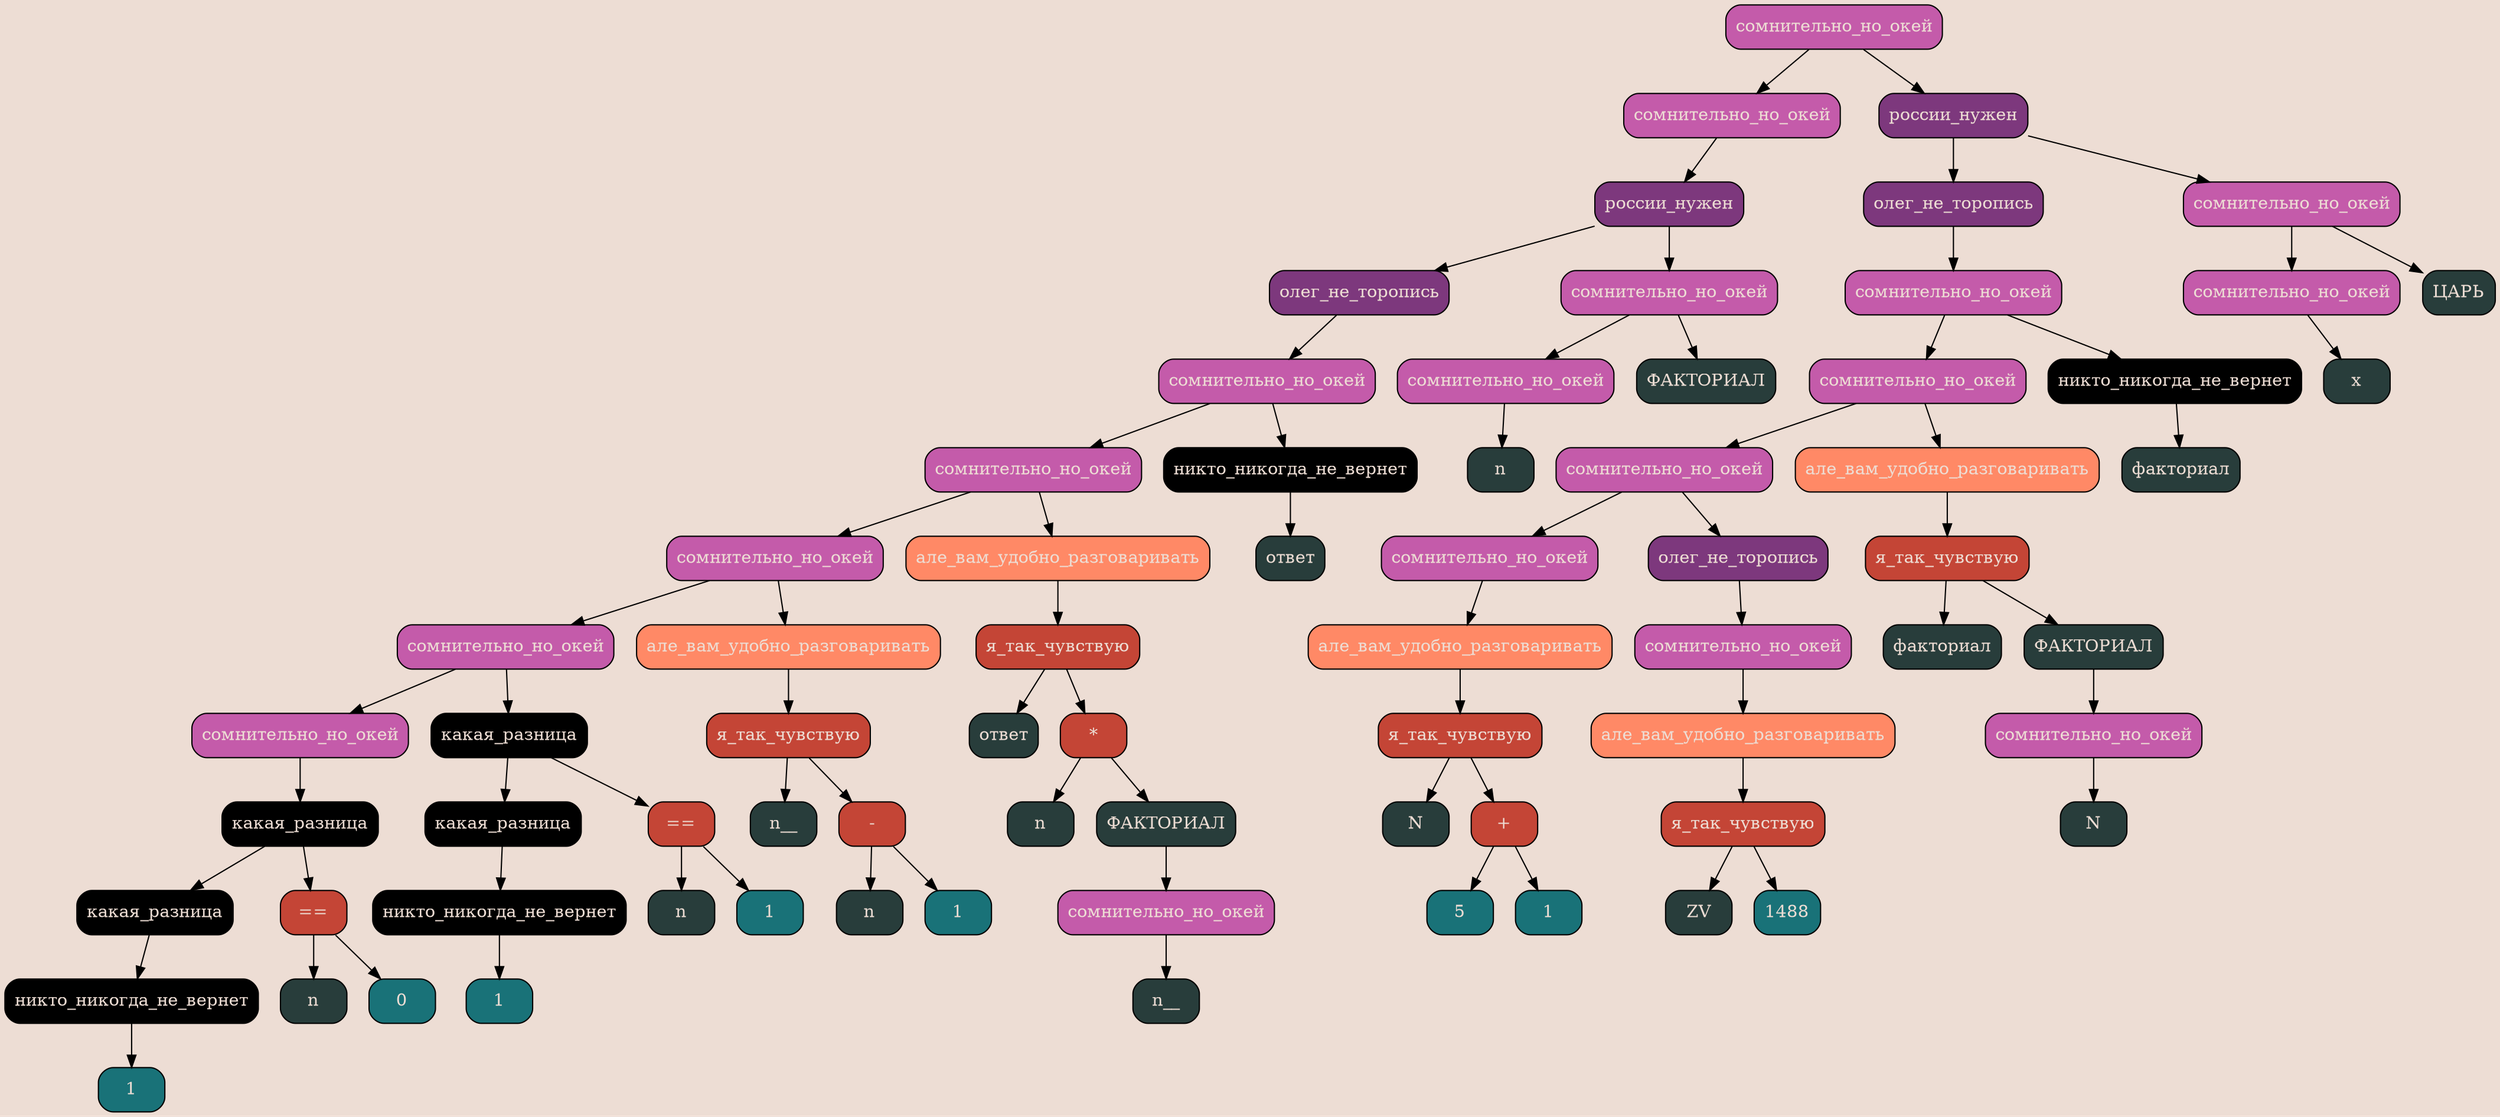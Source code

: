 digraph TREE {
bgcolor ="#EDDDD4"
	node_1656329069 [style = "filled, rounded", shape = rectangle, label = "сомнительно_но_окей", fillcolor = "#C45BAA", fontcolor = "#EDDDD4"];
	node_461268193 [style = "filled, rounded", shape = rectangle, label = "сомнительно_но_окей", fillcolor = "#C45BAA", fontcolor = "#EDDDD4"];
	node_900215826 [style = "filled, rounded", shape = rectangle, label = "россии_нужен", fillcolor = "#7D387D", fontcolor = "#EDDDD4"];
	node_1914282256 [style = "filled, rounded", shape = rectangle, label = "олег_не_торопись", fillcolor = "#7D387D", fontcolor = "#EDDDD4"];
	node_2013835758 [style = "filled, rounded", shape = rectangle, label = "сомнительно_но_окей", fillcolor = "#C45BAA", fontcolor = "#EDDDD4"];
	node_77690573 [style = "filled, rounded", shape = rectangle, label = "сомнительно_но_окей", fillcolor = "#C45BAA", fontcolor = "#EDDDD4"];
	node_247428685 [style = "filled, rounded", shape = rectangle, label = "сомнительно_но_окей", fillcolor = "#C45BAA", fontcolor = "#EDDDD4"];
	node_1332026841 [style = "filled, rounded", shape = rectangle, label = "сомнительно_но_окей", fillcolor = "#C45BAA", fontcolor = "#EDDDD4"];
	node_822390297 [style = "filled, rounded", shape = rectangle, label = "сомнительно_но_окей", fillcolor = "#C45BAA", fontcolor = "#EDDDD4"];
	node_1911545444 [style = "filled, rounded", shape = rectangle, label = "какая_разница", fillcolor = "#000000", fontcolor = "#EDDDD4"];
	node_1236640886 [style = "filled, rounded", shape = rectangle, label = "какая_разница", fillcolor = "#000000", fontcolor = "#EDDDD4"];
	node_1217063973 [style = "filled, rounded", shape = rectangle, label = "никто_никогда_не_вернет", fillcolor = "#000000", fontcolor = "#EDDDD4"];
	node_1037079996 [style = "filled, rounded", shape = rectangle, label = "1", fillcolor = "#197278", fontcolor = "#EDDDD4"];
	node_1217063973 -> node_1037079996;
	node_1236640886 -> node_1217063973;
	node_397378600 [style = "filled, rounded", shape = rectangle, label = "==", fillcolor = "#C44536", fontcolor = "#EDDDD4"];
	node_1518349952 [style = "filled, rounded", shape = rectangle, label = "n", fillcolor = "#283D3B", fontcolor = "#EDDDD4"];
	node_627936833 [style = "filled, rounded", shape = rectangle, label = "0", fillcolor = "#197278", fontcolor = "#EDDDD4"];
	node_397378600 -> node_1518349952;
	node_397378600 -> node_627936833;
	node_1911545444 -> node_1236640886;
	node_1911545444 -> node_397378600;
	node_822390297 -> node_1911545444;
	node_1452123563 [style = "filled, rounded", shape = rectangle, label = "какая_разница", fillcolor = "#000000", fontcolor = "#EDDDD4"];
	node_290364231 [style = "filled, rounded", shape = rectangle, label = "какая_разница", fillcolor = "#000000", fontcolor = "#EDDDD4"];
	node_1985028076 [style = "filled, rounded", shape = rectangle, label = "никто_никогда_не_вернет", fillcolor = "#000000", fontcolor = "#EDDDD4"];
	node_2088556368 [style = "filled, rounded", shape = rectangle, label = "1", fillcolor = "#197278", fontcolor = "#EDDDD4"];
	node_1985028076 -> node_2088556368;
	node_290364231 -> node_1985028076;
	node_1249002793 [style = "filled, rounded", shape = rectangle, label = "==", fillcolor = "#C44536", fontcolor = "#EDDDD4"];
	node_108827545 [style = "filled, rounded", shape = rectangle, label = "n", fillcolor = "#283D3B", fontcolor = "#EDDDD4"];
	node_1896682585 [style = "filled, rounded", shape = rectangle, label = "1", fillcolor = "#197278", fontcolor = "#EDDDD4"];
	node_1249002793 -> node_108827545;
	node_1249002793 -> node_1896682585;
	node_1452123563 -> node_290364231;
	node_1452123563 -> node_1249002793;
	node_1332026841 -> node_822390297;
	node_1332026841 -> node_1452123563;
	node_486420169 [style = "filled, rounded", shape = rectangle, label = "але_вам_удобно_разговаривать", fillcolor = "#FF8966", fontcolor = "#EDDDD4"];
	node_587959637 [style = "filled, rounded", shape = rectangle, label = "я_так_чувствую", fillcolor = "#C44536", fontcolor = "#EDDDD4"];
	node_1266076148 [style = "filled, rounded", shape = rectangle, label = "n__", fillcolor = "#283D3B", fontcolor = "#EDDDD4"];
	node_1414790893 [style = "filled, rounded", shape = rectangle, label = "-", fillcolor = "#C44536", fontcolor = "#EDDDD4"];
	node_261724600 [style = "filled, rounded", shape = rectangle, label = "n", fillcolor = "#283D3B", fontcolor = "#EDDDD4"];
	node_1349215934 [style = "filled, rounded", shape = rectangle, label = "1", fillcolor = "#197278", fontcolor = "#EDDDD4"];
	node_1414790893 -> node_261724600;
	node_1414790893 -> node_1349215934;
	node_587959637 -> node_1266076148;
	node_587959637 -> node_1414790893;
	node_486420169 -> node_587959637;
	node_247428685 -> node_1332026841;
	node_247428685 -> node_486420169;
	node_1151969084 [style = "filled, rounded", shape = rectangle, label = "але_вам_удобно_разговаривать", fillcolor = "#FF8966", fontcolor = "#EDDDD4"];
	node_267550859 [style = "filled, rounded", shape = rectangle, label = "я_так_чувствую", fillcolor = "#C44536", fontcolor = "#EDDDD4"];
	node_858061356 [style = "filled, rounded", shape = rectangle, label = "ответ", fillcolor = "#283D3B", fontcolor = "#EDDDD4"];
	node_1613237277 [style = "filled, rounded", shape = rectangle, label = "*", fillcolor = "#C44536", fontcolor = "#EDDDD4"];
	node_1167766685 [style = "filled, rounded", shape = rectangle, label = "n", fillcolor = "#283D3B", fontcolor = "#EDDDD4"];
	node_624859964 [style = "filled, rounded", shape = rectangle, label = "ФАКТОРИАЛ", fillcolor = "#283D3B", fontcolor = "#EDDDD4"];
	node_1479589387 [style = "filled, rounded", shape = rectangle, label = "сомнительно_но_окей", fillcolor = "#C45BAA", fontcolor = "#EDDDD4"];
	node_1245457259 [style = "filled, rounded", shape = rectangle, label = "n__", fillcolor = "#283D3B", fontcolor = "#EDDDD4"];
	node_1479589387 -> node_1245457259;
	node_624859964 -> node_1479589387;
	node_1613237277 -> node_1167766685;
	node_1613237277 -> node_624859964;
	node_267550859 -> node_858061356;
	node_267550859 -> node_1613237277;
	node_1151969084 -> node_267550859;
	node_77690573 -> node_247428685;
	node_77690573 -> node_1151969084;
	node_872288649 [style = "filled, rounded", shape = rectangle, label = "никто_никогда_не_вернет", fillcolor = "#000000", fontcolor = "#EDDDD4"];
	node_664132581 [style = "filled, rounded", shape = rectangle, label = "ответ", fillcolor = "#283D3B", fontcolor = "#EDDDD4"];
	node_872288649 -> node_664132581;
	node_2013835758 -> node_77690573;
	node_2013835758 -> node_872288649;
	node_1914282256 -> node_2013835758;
	node_2067847556 [style = "filled, rounded", shape = rectangle, label = "сомнительно_но_окей", fillcolor = "#C45BAA", fontcolor = "#EDDDD4"];
	node_636350446 [style = "filled, rounded", shape = rectangle, label = "сомнительно_но_окей", fillcolor = "#C45BAA", fontcolor = "#EDDDD4"];
	node_1900773467 [style = "filled, rounded", shape = rectangle, label = "n", fillcolor = "#283D3B", fontcolor = "#EDDDD4"];
	node_636350446 -> node_1900773467;
	node_1137427882 [style = "filled, rounded", shape = rectangle, label = "ФАКТОРИАЛ", fillcolor = "#283D3B", fontcolor = "#EDDDD4"];
	node_2067847556 -> node_636350446;
	node_2067847556 -> node_1137427882;
	node_900215826 -> node_1914282256;
	node_900215826 -> node_2067847556;
	node_461268193 -> node_900215826;
	node_1673430442 [style = "filled, rounded", shape = rectangle, label = "россии_нужен", fillcolor = "#7D387D", fontcolor = "#EDDDD4"];
	node_150668419 [style = "filled, rounded", shape = rectangle, label = "олег_не_торопись", fillcolor = "#7D387D", fontcolor = "#EDDDD4"];
	node_508294186 [style = "filled, rounded", shape = rectangle, label = "сомнительно_но_окей", fillcolor = "#C45BAA", fontcolor = "#EDDDD4"];
	node_153883627 [style = "filled, rounded", shape = rectangle, label = "сомнительно_но_окей", fillcolor = "#C45BAA", fontcolor = "#EDDDD4"];
	node_1602791982 [style = "filled, rounded", shape = rectangle, label = "сомнительно_но_окей", fillcolor = "#C45BAA", fontcolor = "#EDDDD4"];
	node_798658417 [style = "filled, rounded", shape = rectangle, label = "сомнительно_но_окей", fillcolor = "#C45BAA", fontcolor = "#EDDDD4"];
	node_2138911704 [style = "filled, rounded", shape = rectangle, label = "але_вам_удобно_разговаривать", fillcolor = "#FF8966", fontcolor = "#EDDDD4"];
	node_1543864702 [style = "filled, rounded", shape = rectangle, label = "я_так_чувствую", fillcolor = "#C44536", fontcolor = "#EDDDD4"];
	node_2047661210 [style = "filled, rounded", shape = rectangle, label = "N", fillcolor = "#283D3B", fontcolor = "#EDDDD4"];
	node_100255601 [style = "filled, rounded", shape = rectangle, label = "+", fillcolor = "#C44536", fontcolor = "#EDDDD4"];
	node_1293063639 [style = "filled, rounded", shape = rectangle, label = "5", fillcolor = "#197278", fontcolor = "#EDDDD4"];
	node_386597732 [style = "filled, rounded", shape = rectangle, label = "1", fillcolor = "#197278", fontcolor = "#EDDDD4"];
	node_100255601 -> node_1293063639;
	node_100255601 -> node_386597732;
	node_1543864702 -> node_2047661210;
	node_1543864702 -> node_100255601;
	node_2138911704 -> node_1543864702;
	node_798658417 -> node_2138911704;
	node_688215238 [style = "filled, rounded", shape = rectangle, label = "олег_не_торопись", fillcolor = "#7D387D", fontcolor = "#EDDDD4"];
	node_411656139 [style = "filled, rounded", shape = rectangle, label = "сомнительно_но_окей", fillcolor = "#C45BAA", fontcolor = "#EDDDD4"];
	node_1801388625 [style = "filled, rounded", shape = rectangle, label = "але_вам_удобно_разговаривать", fillcolor = "#FF8966", fontcolor = "#EDDDD4"];
	node_949939838 [style = "filled, rounded", shape = rectangle, label = "я_так_чувствую", fillcolor = "#C44536", fontcolor = "#EDDDD4"];
	node_1760872074 [style = "filled, rounded", shape = rectangle, label = "ZV", fillcolor = "#283D3B", fontcolor = "#EDDDD4"];
	node_805874061 [style = "filled, rounded", shape = rectangle, label = "1488", fillcolor = "#197278", fontcolor = "#EDDDD4"];
	node_949939838 -> node_1760872074;
	node_949939838 -> node_805874061;
	node_1801388625 -> node_949939838;
	node_411656139 -> node_1801388625;
	node_688215238 -> node_411656139;
	node_1602791982 -> node_798658417;
	node_1602791982 -> node_688215238;
	node_1217490697 [style = "filled, rounded", shape = rectangle, label = "але_вам_удобно_разговаривать", fillcolor = "#FF8966", fontcolor = "#EDDDD4"];
	node_471449782 [style = "filled, rounded", shape = rectangle, label = "я_так_чувствую", fillcolor = "#C44536", fontcolor = "#EDDDD4"];
	node_271627690 [style = "filled, rounded", shape = rectangle, label = "факториал", fillcolor = "#283D3B", fontcolor = "#EDDDD4"];
	node_237773735 [style = "filled, rounded", shape = rectangle, label = "ФАКТОРИАЛ", fillcolor = "#283D3B", fontcolor = "#EDDDD4"];
	node_1096309746 [style = "filled, rounded", shape = rectangle, label = "сомнительно_но_окей", fillcolor = "#C45BAA", fontcolor = "#EDDDD4"];
	node_1751217078 [style = "filled, rounded", shape = rectangle, label = "N", fillcolor = "#283D3B", fontcolor = "#EDDDD4"];
	node_1096309746 -> node_1751217078;
	node_237773735 -> node_1096309746;
	node_471449782 -> node_271627690;
	node_471449782 -> node_237773735;
	node_1217490697 -> node_471449782;
	node_153883627 -> node_1602791982;
	node_153883627 -> node_1217490697;
	node_1483230994 [style = "filled, rounded", shape = rectangle, label = "никто_никогда_не_вернет", fillcolor = "#000000", fontcolor = "#EDDDD4"];
	node_1968598395 [style = "filled, rounded", shape = rectangle, label = "факториал", fillcolor = "#283D3B", fontcolor = "#EDDDD4"];
	node_1483230994 -> node_1968598395;
	node_508294186 -> node_153883627;
	node_508294186 -> node_1483230994;
	node_150668419 -> node_508294186;
	node_267866011 [style = "filled, rounded", shape = rectangle, label = "сомнительно_но_окей", fillcolor = "#C45BAA", fontcolor = "#EDDDD4"];
	node_1403594902 [style = "filled, rounded", shape = rectangle, label = "сомнительно_но_окей", fillcolor = "#C45BAA", fontcolor = "#EDDDD4"];
	node_457465193 [style = "filled, rounded", shape = rectangle, label = "x", fillcolor = "#283D3B", fontcolor = "#EDDDD4"];
	node_1403594902 -> node_457465193;
	node_21155830 [style = "filled, rounded", shape = rectangle, label = "ЦАРЬ", fillcolor = "#283D3B", fontcolor = "#EDDDD4"];
	node_267866011 -> node_1403594902;
	node_267866011 -> node_21155830;
	node_1673430442 -> node_150668419;
	node_1673430442 -> node_267866011;
	node_1656329069 -> node_461268193;
	node_1656329069 -> node_1673430442;
}
